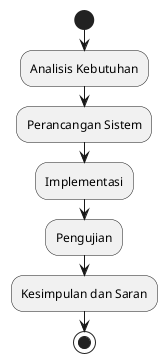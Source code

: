 @startuml
'https://plantuml.com/activity-diagram-beta
start
:Analisis Kebutuhan;
'note left
'
'end note
:Perancangan Sistem;
:Implementasi;
:Pengujian;
:Kesimpulan dan Saran;
stop
@enduml
